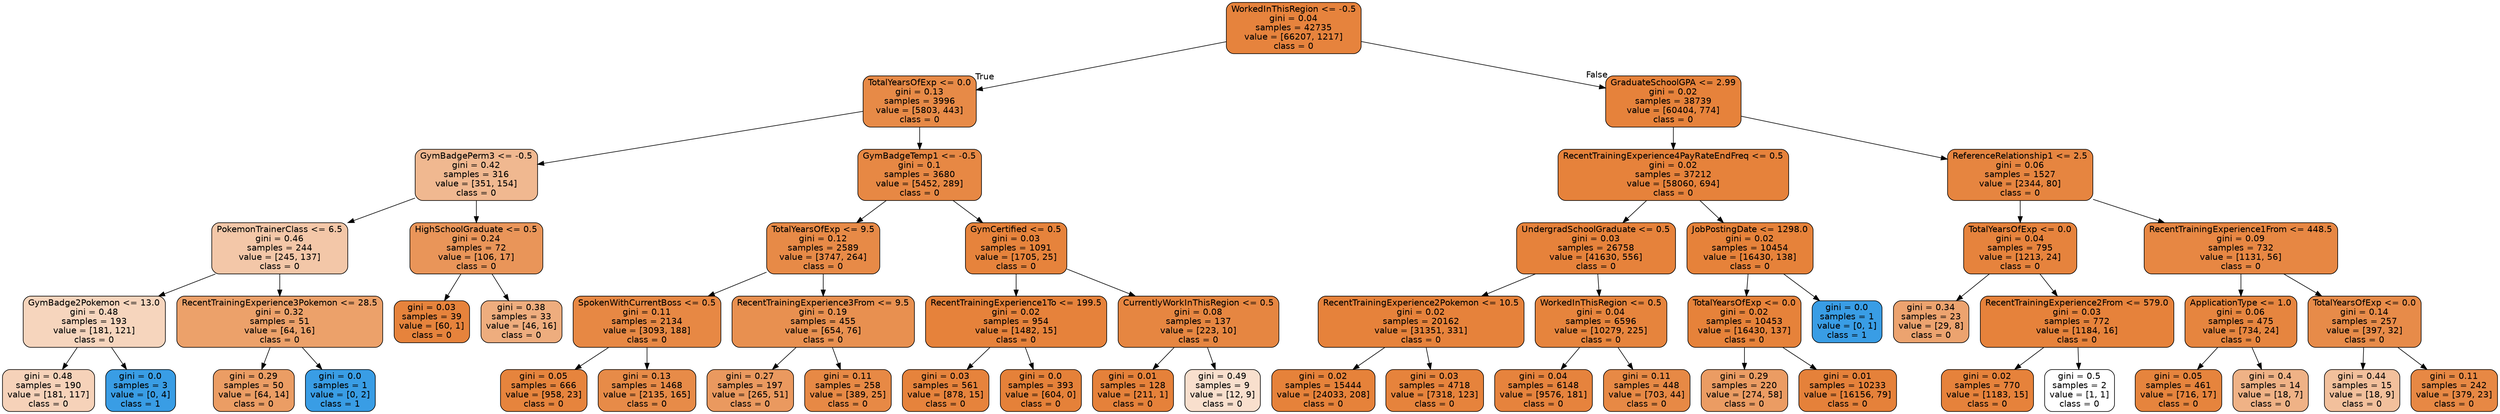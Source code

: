 digraph Tree {
node [shape=box, style="filled, rounded", color="black", fontname=helvetica] ;
edge [fontname=helvetica] ;
0 [label="WorkedInThisRegion <= -0.5\ngini = 0.04\nsamples = 42735\nvalue = [66207, 1217]\nclass = 0", fillcolor="#e58139fa"] ;
1 [label="TotalYearsOfExp <= 0.0\ngini = 0.13\nsamples = 3996\nvalue = [5803, 443]\nclass = 0", fillcolor="#e58139ec"] ;
0 -> 1 [labeldistance=2.5, labelangle=45, headlabel="True"] ;
2 [label="GymBadgePerm3 <= -0.5\ngini = 0.42\nsamples = 316\nvalue = [351, 154]\nclass = 0", fillcolor="#e581398f"] ;
1 -> 2 ;
3 [label="PokemonTrainerClass <= 6.5\ngini = 0.46\nsamples = 244\nvalue = [245, 137]\nclass = 0", fillcolor="#e5813970"] ;
2 -> 3 ;
4 [label="GymBadge2Pokemon <= 13.0\ngini = 0.48\nsamples = 193\nvalue = [181, 121]\nclass = 0", fillcolor="#e5813955"] ;
3 -> 4 ;
5 [label="gini = 0.48\nsamples = 190\nvalue = [181, 117]\nclass = 0", fillcolor="#e581395a"] ;
4 -> 5 ;
6 [label="gini = 0.0\nsamples = 3\nvalue = [0, 4]\nclass = 1", fillcolor="#399de5ff"] ;
4 -> 6 ;
7 [label="RecentTrainingExperience3Pokemon <= 28.5\ngini = 0.32\nsamples = 51\nvalue = [64, 16]\nclass = 0", fillcolor="#e58139bf"] ;
3 -> 7 ;
8 [label="gini = 0.29\nsamples = 50\nvalue = [64, 14]\nclass = 0", fillcolor="#e58139c7"] ;
7 -> 8 ;
9 [label="gini = 0.0\nsamples = 1\nvalue = [0, 2]\nclass = 1", fillcolor="#399de5ff"] ;
7 -> 9 ;
10 [label="HighSchoolGraduate <= 0.5\ngini = 0.24\nsamples = 72\nvalue = [106, 17]\nclass = 0", fillcolor="#e58139d6"] ;
2 -> 10 ;
11 [label="gini = 0.03\nsamples = 39\nvalue = [60, 1]\nclass = 0", fillcolor="#e58139fb"] ;
10 -> 11 ;
12 [label="gini = 0.38\nsamples = 33\nvalue = [46, 16]\nclass = 0", fillcolor="#e58139a6"] ;
10 -> 12 ;
13 [label="GymBadgeTemp1 <= -0.5\ngini = 0.1\nsamples = 3680\nvalue = [5452, 289]\nclass = 0", fillcolor="#e58139f1"] ;
1 -> 13 ;
14 [label="TotalYearsOfExp <= 9.5\ngini = 0.12\nsamples = 2589\nvalue = [3747, 264]\nclass = 0", fillcolor="#e58139ed"] ;
13 -> 14 ;
15 [label="SpokenWithCurrentBoss <= 0.5\ngini = 0.11\nsamples = 2134\nvalue = [3093, 188]\nclass = 0", fillcolor="#e58139f0"] ;
14 -> 15 ;
16 [label="gini = 0.05\nsamples = 666\nvalue = [958, 23]\nclass = 0", fillcolor="#e58139f9"] ;
15 -> 16 ;
17 [label="gini = 0.13\nsamples = 1468\nvalue = [2135, 165]\nclass = 0", fillcolor="#e58139eb"] ;
15 -> 17 ;
18 [label="RecentTrainingExperience3From <= 9.5\ngini = 0.19\nsamples = 455\nvalue = [654, 76]\nclass = 0", fillcolor="#e58139e1"] ;
14 -> 18 ;
19 [label="gini = 0.27\nsamples = 197\nvalue = [265, 51]\nclass = 0", fillcolor="#e58139ce"] ;
18 -> 19 ;
20 [label="gini = 0.11\nsamples = 258\nvalue = [389, 25]\nclass = 0", fillcolor="#e58139ef"] ;
18 -> 20 ;
21 [label="GymCertified <= 0.5\ngini = 0.03\nsamples = 1091\nvalue = [1705, 25]\nclass = 0", fillcolor="#e58139fb"] ;
13 -> 21 ;
22 [label="RecentTrainingExperience1To <= 199.5\ngini = 0.02\nsamples = 954\nvalue = [1482, 15]\nclass = 0", fillcolor="#e58139fc"] ;
21 -> 22 ;
23 [label="gini = 0.03\nsamples = 561\nvalue = [878, 15]\nclass = 0", fillcolor="#e58139fb"] ;
22 -> 23 ;
24 [label="gini = 0.0\nsamples = 393\nvalue = [604, 0]\nclass = 0", fillcolor="#e58139ff"] ;
22 -> 24 ;
25 [label="CurrentlyWorkInThisRegion <= 0.5\ngini = 0.08\nsamples = 137\nvalue = [223, 10]\nclass = 0", fillcolor="#e58139f4"] ;
21 -> 25 ;
26 [label="gini = 0.01\nsamples = 128\nvalue = [211, 1]\nclass = 0", fillcolor="#e58139fe"] ;
25 -> 26 ;
27 [label="gini = 0.49\nsamples = 9\nvalue = [12, 9]\nclass = 0", fillcolor="#e5813940"] ;
25 -> 27 ;
28 [label="GraduateSchoolGPA <= 2.99\ngini = 0.02\nsamples = 38739\nvalue = [60404, 774]\nclass = 0", fillcolor="#e58139fc"] ;
0 -> 28 [labeldistance=2.5, labelangle=-45, headlabel="False"] ;
29 [label="RecentTrainingExperience4PayRateEndFreq <= 0.5\ngini = 0.02\nsamples = 37212\nvalue = [58060, 694]\nclass = 0", fillcolor="#e58139fc"] ;
28 -> 29 ;
30 [label="UndergradSchoolGraduate <= 0.5\ngini = 0.03\nsamples = 26758\nvalue = [41630, 556]\nclass = 0", fillcolor="#e58139fc"] ;
29 -> 30 ;
31 [label="RecentTrainingExperience2Pokemon <= 10.5\ngini = 0.02\nsamples = 20162\nvalue = [31351, 331]\nclass = 0", fillcolor="#e58139fc"] ;
30 -> 31 ;
32 [label="gini = 0.02\nsamples = 15444\nvalue = [24033, 208]\nclass = 0", fillcolor="#e58139fd"] ;
31 -> 32 ;
33 [label="gini = 0.03\nsamples = 4718\nvalue = [7318, 123]\nclass = 0", fillcolor="#e58139fb"] ;
31 -> 33 ;
34 [label="WorkedInThisRegion <= 0.5\ngini = 0.04\nsamples = 6596\nvalue = [10279, 225]\nclass = 0", fillcolor="#e58139f9"] ;
30 -> 34 ;
35 [label="gini = 0.04\nsamples = 6148\nvalue = [9576, 181]\nclass = 0", fillcolor="#e58139fa"] ;
34 -> 35 ;
36 [label="gini = 0.11\nsamples = 448\nvalue = [703, 44]\nclass = 0", fillcolor="#e58139ef"] ;
34 -> 36 ;
37 [label="JobPostingDate <= 1298.0\ngini = 0.02\nsamples = 10454\nvalue = [16430, 138]\nclass = 0", fillcolor="#e58139fd"] ;
29 -> 37 ;
38 [label="TotalYearsOfExp <= 0.0\ngini = 0.02\nsamples = 10453\nvalue = [16430, 137]\nclass = 0", fillcolor="#e58139fd"] ;
37 -> 38 ;
39 [label="gini = 0.29\nsamples = 220\nvalue = [274, 58]\nclass = 0", fillcolor="#e58139c9"] ;
38 -> 39 ;
40 [label="gini = 0.01\nsamples = 10233\nvalue = [16156, 79]\nclass = 0", fillcolor="#e58139fe"] ;
38 -> 40 ;
41 [label="gini = 0.0\nsamples = 1\nvalue = [0, 1]\nclass = 1", fillcolor="#399de5ff"] ;
37 -> 41 ;
42 [label="ReferenceRelationship1 <= 2.5\ngini = 0.06\nsamples = 1527\nvalue = [2344, 80]\nclass = 0", fillcolor="#e58139f6"] ;
28 -> 42 ;
43 [label="TotalYearsOfExp <= 0.0\ngini = 0.04\nsamples = 795\nvalue = [1213, 24]\nclass = 0", fillcolor="#e58139fa"] ;
42 -> 43 ;
44 [label="gini = 0.34\nsamples = 23\nvalue = [29, 8]\nclass = 0", fillcolor="#e58139b9"] ;
43 -> 44 ;
45 [label="RecentTrainingExperience2From <= 579.0\ngini = 0.03\nsamples = 772\nvalue = [1184, 16]\nclass = 0", fillcolor="#e58139fc"] ;
43 -> 45 ;
46 [label="gini = 0.02\nsamples = 770\nvalue = [1183, 15]\nclass = 0", fillcolor="#e58139fc"] ;
45 -> 46 ;
47 [label="gini = 0.5\nsamples = 2\nvalue = [1, 1]\nclass = 0", fillcolor="#e5813900"] ;
45 -> 47 ;
48 [label="RecentTrainingExperience1From <= 448.5\ngini = 0.09\nsamples = 732\nvalue = [1131, 56]\nclass = 0", fillcolor="#e58139f2"] ;
42 -> 48 ;
49 [label="ApplicationType <= 1.0\ngini = 0.06\nsamples = 475\nvalue = [734, 24]\nclass = 0", fillcolor="#e58139f7"] ;
48 -> 49 ;
50 [label="gini = 0.05\nsamples = 461\nvalue = [716, 17]\nclass = 0", fillcolor="#e58139f9"] ;
49 -> 50 ;
51 [label="gini = 0.4\nsamples = 14\nvalue = [18, 7]\nclass = 0", fillcolor="#e581399c"] ;
49 -> 51 ;
52 [label="TotalYearsOfExp <= 0.0\ngini = 0.14\nsamples = 257\nvalue = [397, 32]\nclass = 0", fillcolor="#e58139ea"] ;
48 -> 52 ;
53 [label="gini = 0.44\nsamples = 15\nvalue = [18, 9]\nclass = 0", fillcolor="#e581397f"] ;
52 -> 53 ;
54 [label="gini = 0.11\nsamples = 242\nvalue = [379, 23]\nclass = 0", fillcolor="#e58139f0"] ;
52 -> 54 ;
}